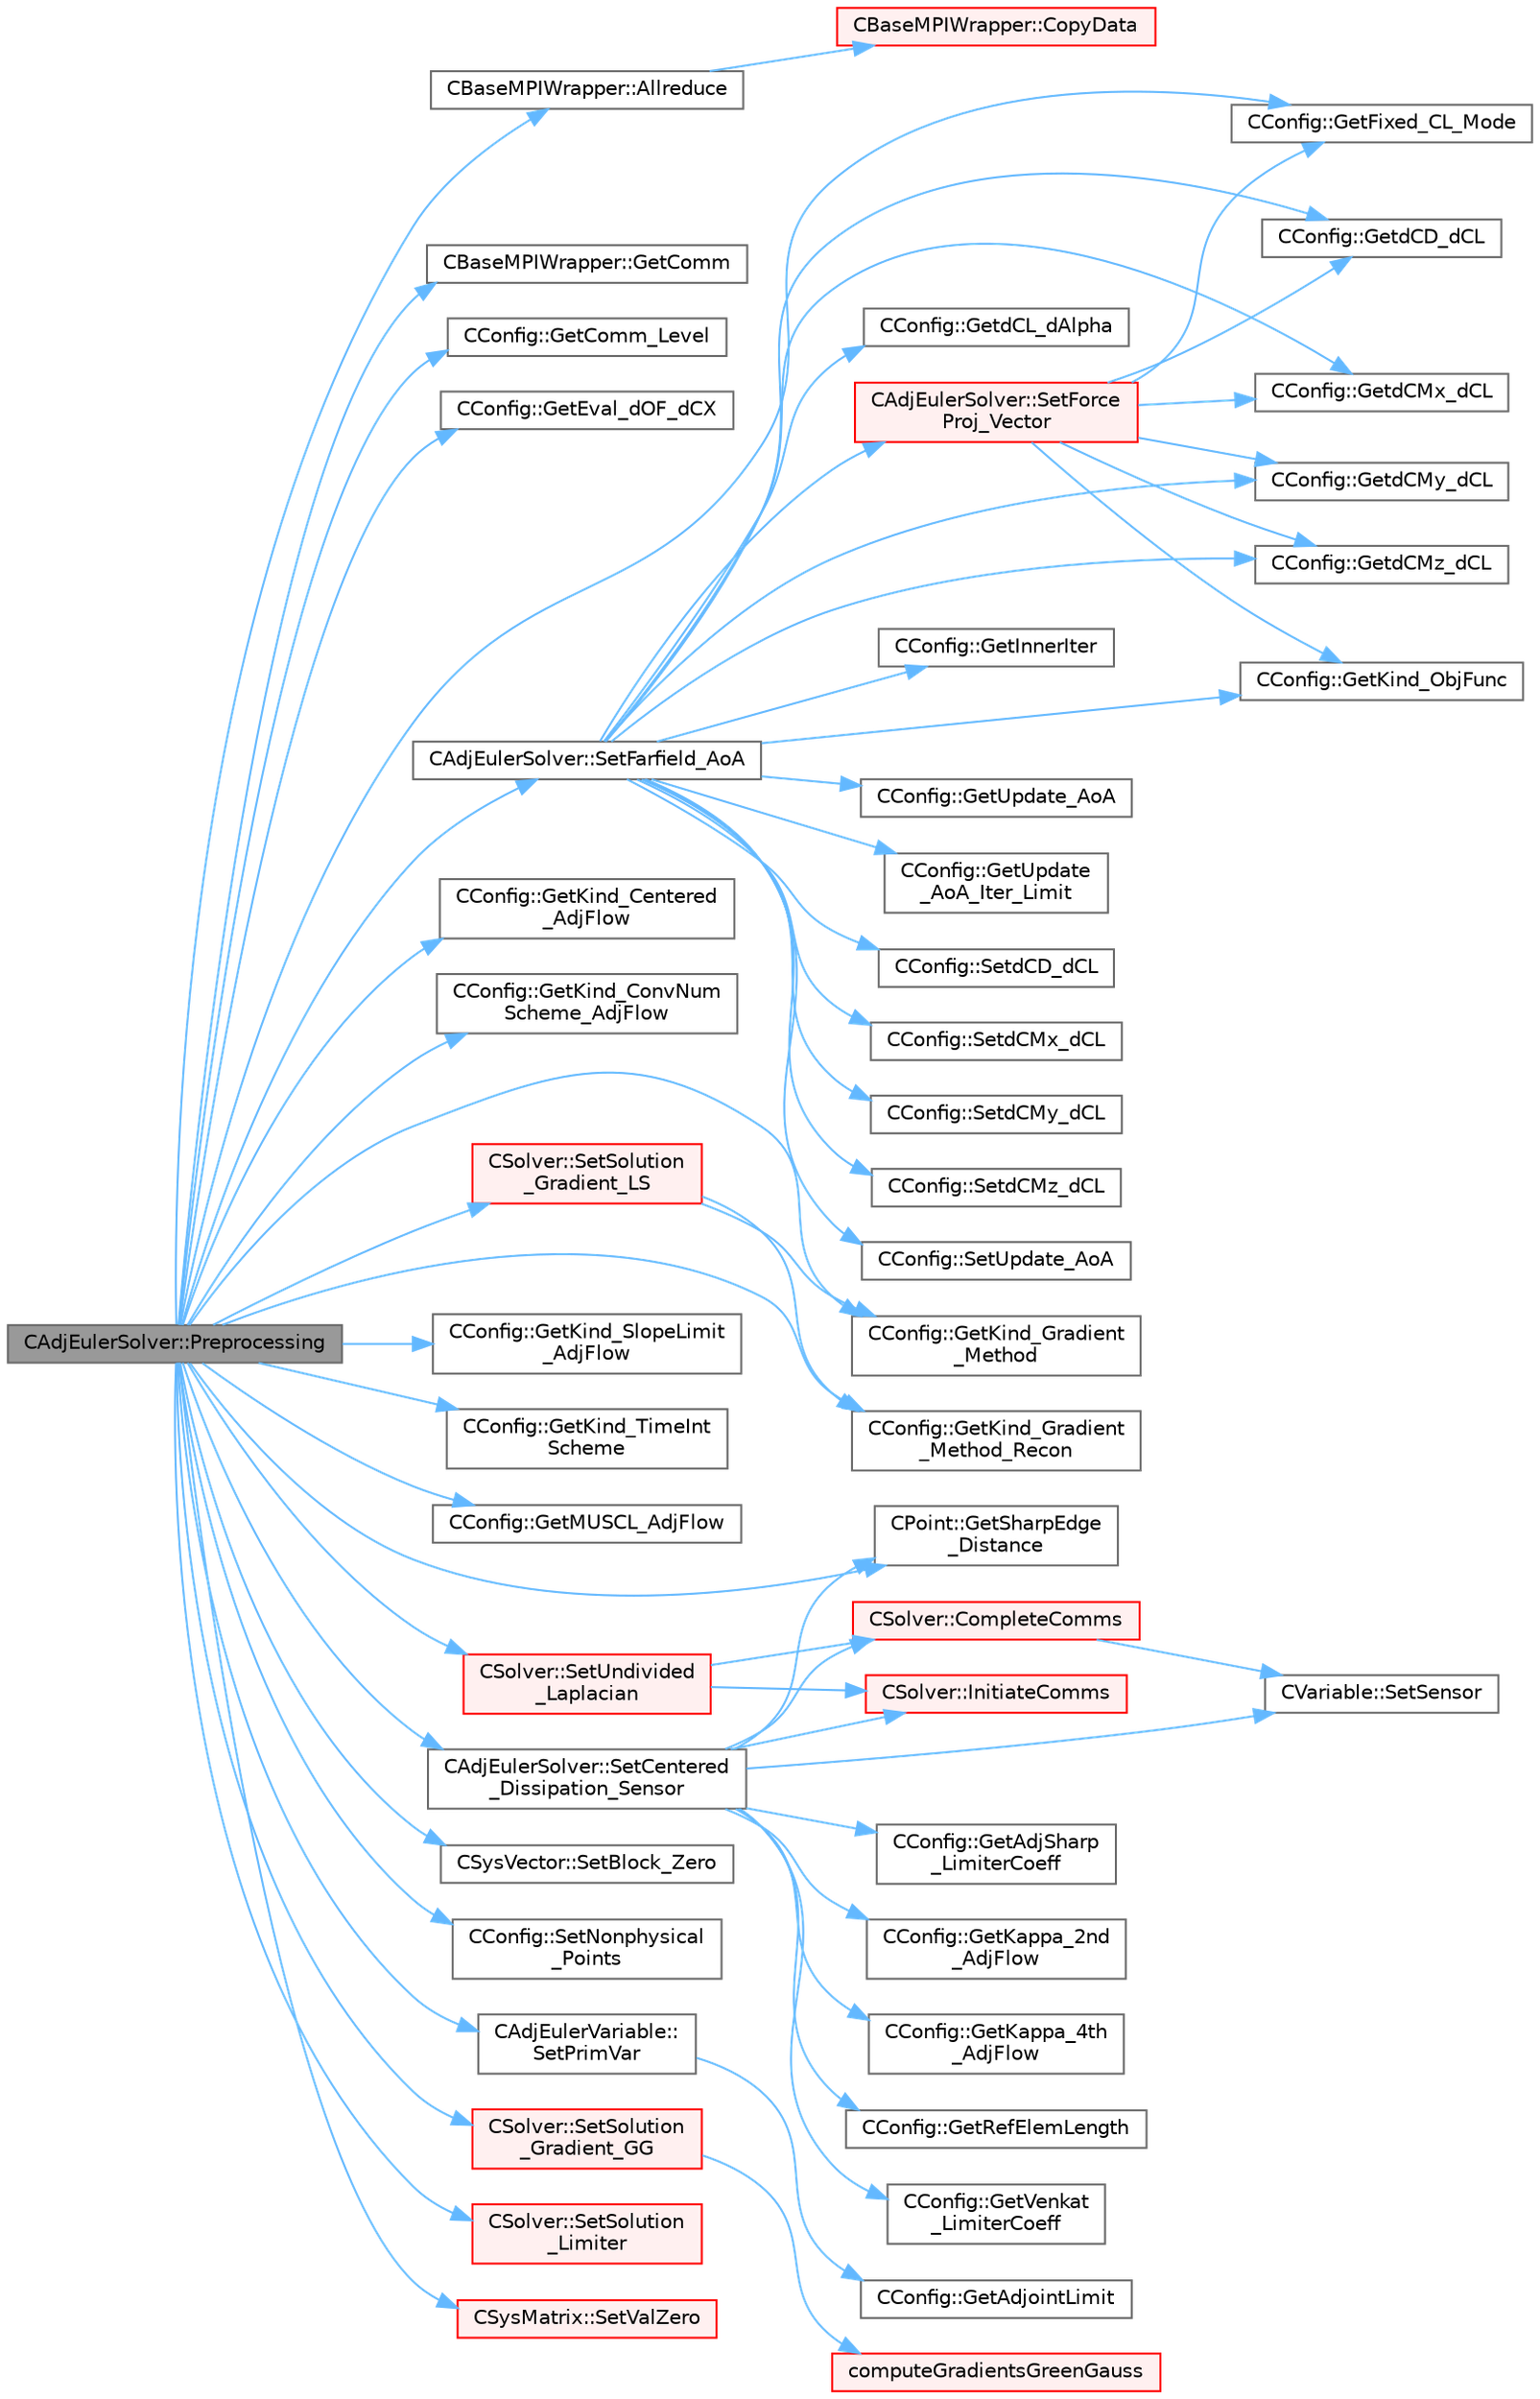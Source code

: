 digraph "CAdjEulerSolver::Preprocessing"
{
 // LATEX_PDF_SIZE
  bgcolor="transparent";
  edge [fontname=Helvetica,fontsize=10,labelfontname=Helvetica,labelfontsize=10];
  node [fontname=Helvetica,fontsize=10,shape=box,height=0.2,width=0.4];
  rankdir="LR";
  Node1 [id="Node000001",label="CAdjEulerSolver::Preprocessing",height=0.2,width=0.4,color="gray40", fillcolor="grey60", style="filled", fontcolor="black",tooltip="Initialize the residual vectors."];
  Node1 -> Node2 [id="edge1_Node000001_Node000002",color="steelblue1",style="solid",tooltip=" "];
  Node2 [id="Node000002",label="CBaseMPIWrapper::Allreduce",height=0.2,width=0.4,color="grey40", fillcolor="white", style="filled",URL="$classCBaseMPIWrapper.html#a381d4b3738c09d92ee1ae9f89715b541",tooltip=" "];
  Node2 -> Node3 [id="edge2_Node000002_Node000003",color="steelblue1",style="solid",tooltip=" "];
  Node3 [id="Node000003",label="CBaseMPIWrapper::CopyData",height=0.2,width=0.4,color="red", fillcolor="#FFF0F0", style="filled",URL="$classCBaseMPIWrapper.html#a3c28692a4cab67ad0f81d18273db3d23",tooltip=" "];
  Node1 -> Node6 [id="edge3_Node000001_Node000006",color="steelblue1",style="solid",tooltip=" "];
  Node6 [id="Node000006",label="CBaseMPIWrapper::GetComm",height=0.2,width=0.4,color="grey40", fillcolor="white", style="filled",URL="$classCBaseMPIWrapper.html#a8154391fc3522954802889d81d4ef5da",tooltip=" "];
  Node1 -> Node7 [id="edge4_Node000001_Node000007",color="steelblue1",style="solid",tooltip=" "];
  Node7 [id="Node000007",label="CConfig::GetComm_Level",height=0.2,width=0.4,color="grey40", fillcolor="white", style="filled",URL="$classCConfig.html#aa495414133c826e5f6651d4ce82d0ef6",tooltip="Get the level of MPI communications to be performed."];
  Node1 -> Node8 [id="edge5_Node000001_Node000008",color="steelblue1",style="solid",tooltip=" "];
  Node8 [id="Node000008",label="CConfig::GetEval_dOF_dCX",height=0.2,width=0.4,color="grey40", fillcolor="white", style="filled",URL="$classCConfig.html#ab090a18d19d62ffc6fbf89f195eed16e",tooltip="Get information about whether to use fixed CL mode."];
  Node1 -> Node9 [id="edge6_Node000001_Node000009",color="steelblue1",style="solid",tooltip=" "];
  Node9 [id="Node000009",label="CConfig::GetFixed_CL_Mode",height=0.2,width=0.4,color="grey40", fillcolor="white", style="filled",URL="$classCConfig.html#ae688e355a74025050498d8c03aee35b2",tooltip="Get information about whether to use fixed CL mode."];
  Node1 -> Node10 [id="edge7_Node000001_Node000010",color="steelblue1",style="solid",tooltip=" "];
  Node10 [id="Node000010",label="CConfig::GetKind_Centered\l_AdjFlow",height=0.2,width=0.4,color="grey40", fillcolor="white", style="filled",URL="$classCConfig.html#aef335760724e0367ef46cd2714ce236d",tooltip="Get the kind of center convective numerical scheme for the adjoint flow equations."];
  Node1 -> Node11 [id="edge8_Node000001_Node000011",color="steelblue1",style="solid",tooltip=" "];
  Node11 [id="Node000011",label="CConfig::GetKind_ConvNum\lScheme_AdjFlow",height=0.2,width=0.4,color="grey40", fillcolor="white", style="filled",URL="$classCConfig.html#a517bab7766806bd83af8092c3b1c6d98",tooltip="Get the kind of convective numerical scheme for the adjoint flow equations (centered or upwind)."];
  Node1 -> Node12 [id="edge9_Node000001_Node000012",color="steelblue1",style="solid",tooltip=" "];
  Node12 [id="Node000012",label="CConfig::GetKind_Gradient\l_Method",height=0.2,width=0.4,color="grey40", fillcolor="white", style="filled",URL="$classCConfig.html#a83d5144467a2c2fa78a7f9cc19026421",tooltip="Get the kind of method for computation of spatial gradients used for viscous and source terms."];
  Node1 -> Node13 [id="edge10_Node000001_Node000013",color="steelblue1",style="solid",tooltip=" "];
  Node13 [id="Node000013",label="CConfig::GetKind_Gradient\l_Method_Recon",height=0.2,width=0.4,color="grey40", fillcolor="white", style="filled",URL="$classCConfig.html#af59700a2ce4edce862248ba52bdca025",tooltip="Get the kind of method for computation of spatial gradients used for upwind reconstruction."];
  Node1 -> Node14 [id="edge11_Node000001_Node000014",color="steelblue1",style="solid",tooltip=" "];
  Node14 [id="Node000014",label="CConfig::GetKind_SlopeLimit\l_AdjFlow",height=0.2,width=0.4,color="grey40", fillcolor="white", style="filled",URL="$classCConfig.html#aba1a437d929fef85ee9ea86dae47925f",tooltip="Get the method for limiting the spatial gradients."];
  Node1 -> Node15 [id="edge12_Node000001_Node000015",color="steelblue1",style="solid",tooltip=" "];
  Node15 [id="Node000015",label="CConfig::GetKind_TimeInt\lScheme",height=0.2,width=0.4,color="grey40", fillcolor="white", style="filled",URL="$classCConfig.html#ad16f71356f146b530fb1fbb45444525c",tooltip="Get the kind of time integration method."];
  Node1 -> Node16 [id="edge13_Node000001_Node000016",color="steelblue1",style="solid",tooltip=" "];
  Node16 [id="Node000016",label="CConfig::GetMUSCL_AdjFlow",height=0.2,width=0.4,color="grey40", fillcolor="white", style="filled",URL="$classCConfig.html#ad31701c49b730e8db724c9db975abcfb",tooltip="Get if the upwind scheme used MUSCL or not."];
  Node1 -> Node17 [id="edge14_Node000001_Node000017",color="steelblue1",style="solid",tooltip=" "];
  Node17 [id="Node000017",label="CPoint::GetSharpEdge\l_Distance",height=0.2,width=0.4,color="grey40", fillcolor="white", style="filled",URL="$classCPoint.html#adc3f21497e23f4d682d62ed454daac66",tooltip="Get the value of the distance to a sharp edge."];
  Node1 -> Node18 [id="edge15_Node000001_Node000018",color="steelblue1",style="solid",tooltip=" "];
  Node18 [id="Node000018",label="CSysVector::SetBlock_Zero",height=0.2,width=0.4,color="grey40", fillcolor="white", style="filled",URL="$classCSysVector.html#a9990ad4ea225c98a1af50e00fecbc56f",tooltip="Set the values to zero for one block."];
  Node1 -> Node19 [id="edge16_Node000001_Node000019",color="steelblue1",style="solid",tooltip=" "];
  Node19 [id="Node000019",label="CAdjEulerSolver::SetCentered\l_Dissipation_Sensor",height=0.2,width=0.4,color="grey40", fillcolor="white", style="filled",URL="$classCAdjEulerSolver.html#af1b72ed76900f821d2f51942cb4252db",tooltip="Compute the sensor for higher order dissipation control in rotating problems."];
  Node19 -> Node20 [id="edge17_Node000019_Node000020",color="steelblue1",style="solid",tooltip=" "];
  Node20 [id="Node000020",label="CSolver::CompleteComms",height=0.2,width=0.4,color="red", fillcolor="#FFF0F0", style="filled",URL="$classCSolver.html#a6891c839827efbebdcbf9a349f4da92c",tooltip="Routine to complete the set of non-blocking communications launched by InitiateComms() and unpacking ..."];
  Node20 -> Node41 [id="edge18_Node000020_Node000041",color="steelblue1",style="solid",tooltip=" "];
  Node41 [id="Node000041",label="CVariable::SetSensor",height=0.2,width=0.4,color="grey40", fillcolor="white", style="filled",URL="$classCVariable.html#a79ebe4ea3cc8eccd8b004256c5492a9e",tooltip="Set pressure sensor."];
  Node19 -> Node49 [id="edge19_Node000019_Node000049",color="steelblue1",style="solid",tooltip=" "];
  Node49 [id="Node000049",label="CConfig::GetAdjSharp\l_LimiterCoeff",height=0.2,width=0.4,color="grey40", fillcolor="white", style="filled",URL="$classCConfig.html#ac421daafab2ffc8171aba0a05ce017ab",tooltip="Get the value of sharp edge limiter."];
  Node19 -> Node50 [id="edge20_Node000019_Node000050",color="steelblue1",style="solid",tooltip=" "];
  Node50 [id="Node000050",label="CConfig::GetKappa_2nd\l_AdjFlow",height=0.2,width=0.4,color="grey40", fillcolor="white", style="filled",URL="$classCConfig.html#aa5619afa3dd1a142e3c86d28db6e0cdc",tooltip="Value of the calibrated constant for the high order method (center scheme)."];
  Node19 -> Node51 [id="edge21_Node000019_Node000051",color="steelblue1",style="solid",tooltip=" "];
  Node51 [id="Node000051",label="CConfig::GetKappa_4th\l_AdjFlow",height=0.2,width=0.4,color="grey40", fillcolor="white", style="filled",URL="$classCConfig.html#a5fa81d4610595e0fcf234bb853aa54c4",tooltip="Value of the calibrated constant for the high order method (center scheme)."];
  Node19 -> Node52 [id="edge22_Node000019_Node000052",color="steelblue1",style="solid",tooltip=" "];
  Node52 [id="Node000052",label="CConfig::GetRefElemLength",height=0.2,width=0.4,color="grey40", fillcolor="white", style="filled",URL="$classCConfig.html#a7c7b4b489dcb3b505c091de0ae300891",tooltip="Get the reference element length for computing the slope limiting epsilon."];
  Node19 -> Node17 [id="edge23_Node000019_Node000017",color="steelblue1",style="solid",tooltip=" "];
  Node19 -> Node53 [id="edge24_Node000019_Node000053",color="steelblue1",style="solid",tooltip=" "];
  Node53 [id="Node000053",label="CConfig::GetVenkat\l_LimiterCoeff",height=0.2,width=0.4,color="grey40", fillcolor="white", style="filled",URL="$classCConfig.html#a3bd1de6bcb6cd7062816341b0d956459",tooltip="Get the value of limiter coefficient."];
  Node19 -> Node54 [id="edge25_Node000019_Node000054",color="steelblue1",style="solid",tooltip=" "];
  Node54 [id="Node000054",label="CSolver::InitiateComms",height=0.2,width=0.4,color="red", fillcolor="#FFF0F0", style="filled",URL="$classCSolver.html#a7c5c26e7f006b4bb7e93582d839cf09d",tooltip="Routine to load a solver quantity into the data structures for MPI point-to-point communication and t..."];
  Node19 -> Node41 [id="edge26_Node000019_Node000041",color="steelblue1",style="solid",tooltip=" "];
  Node1 -> Node71 [id="edge27_Node000001_Node000071",color="steelblue1",style="solid",tooltip=" "];
  Node71 [id="Node000071",label="CAdjEulerSolver::SetFarfield_AoA",height=0.2,width=0.4,color="grey40", fillcolor="white", style="filled",URL="$classCAdjEulerSolver.html#a5265a44e6c43dee677c9f26333148432",tooltip="Update the AoA and freestream velocity at the farfield."];
  Node71 -> Node72 [id="edge28_Node000071_Node000072",color="steelblue1",style="solid",tooltip=" "];
  Node72 [id="Node000072",label="CConfig::GetdCD_dCL",height=0.2,width=0.4,color="grey40", fillcolor="white", style="filled",URL="$classCConfig.html#a37e977df54c5914bd175af1f90e6c6bc",tooltip="Value of the weight of the CD, CL, CM optimization."];
  Node71 -> Node73 [id="edge29_Node000071_Node000073",color="steelblue1",style="solid",tooltip=" "];
  Node73 [id="Node000073",label="CConfig::GetdCL_dAlpha",height=0.2,width=0.4,color="grey40", fillcolor="white", style="filled",URL="$classCConfig.html#a9c2647c821e1b4c62af4676aab80fdcb",tooltip="Get the value for the lift curve slope for fixed CL mode."];
  Node71 -> Node74 [id="edge30_Node000071_Node000074",color="steelblue1",style="solid",tooltip=" "];
  Node74 [id="Node000074",label="CConfig::GetdCMx_dCL",height=0.2,width=0.4,color="grey40", fillcolor="white", style="filled",URL="$classCConfig.html#a169c941d6a2a4d5d83b468745a63314e",tooltip="Value of the weight of the CD, CL, CM optimization."];
  Node71 -> Node75 [id="edge31_Node000071_Node000075",color="steelblue1",style="solid",tooltip=" "];
  Node75 [id="Node000075",label="CConfig::GetdCMy_dCL",height=0.2,width=0.4,color="grey40", fillcolor="white", style="filled",URL="$classCConfig.html#af7b2a1f4879fb4ebe121b32c9f7031c8",tooltip="Value of the weight of the CD, CL, CM optimization."];
  Node71 -> Node76 [id="edge32_Node000071_Node000076",color="steelblue1",style="solid",tooltip=" "];
  Node76 [id="Node000076",label="CConfig::GetdCMz_dCL",height=0.2,width=0.4,color="grey40", fillcolor="white", style="filled",URL="$classCConfig.html#a938257413551afbcfcded497e4bfb387",tooltip="Value of the weight of the CD, CL, CM optimization."];
  Node71 -> Node77 [id="edge33_Node000071_Node000077",color="steelblue1",style="solid",tooltip=" "];
  Node77 [id="Node000077",label="CConfig::GetInnerIter",height=0.2,width=0.4,color="grey40", fillcolor="white", style="filled",URL="$classCConfig.html#a079a90396222697f01e0c365285c915d",tooltip="Get the current FSI iteration number."];
  Node71 -> Node78 [id="edge34_Node000071_Node000078",color="steelblue1",style="solid",tooltip=" "];
  Node78 [id="Node000078",label="CConfig::GetKind_ObjFunc",height=0.2,width=0.4,color="grey40", fillcolor="white", style="filled",URL="$classCConfig.html#a99e6285b421215b1995965cd534976ae",tooltip="Get the kind of objective function. There are several options: Drag coefficient, Lift coefficient,..."];
  Node71 -> Node79 [id="edge35_Node000071_Node000079",color="steelblue1",style="solid",tooltip=" "];
  Node79 [id="Node000079",label="CConfig::GetUpdate_AoA",height=0.2,width=0.4,color="grey40", fillcolor="white", style="filled",URL="$classCConfig.html#ae5b4a00852cbfa85361586d825855abb",tooltip="Get information about whether to update the AoA for fixed lift mode."];
  Node71 -> Node80 [id="edge36_Node000071_Node000080",color="steelblue1",style="solid",tooltip=" "];
  Node80 [id="Node000080",label="CConfig::GetUpdate\l_AoA_Iter_Limit",height=0.2,width=0.4,color="grey40", fillcolor="white", style="filled",URL="$classCConfig.html#a29c3e54d1edfa6ec5ac2840fa2b4b1a8",tooltip="Get the maximum number of iterations between AoA updates for fixed C_L mode."];
  Node71 -> Node81 [id="edge37_Node000071_Node000081",color="steelblue1",style="solid",tooltip=" "];
  Node81 [id="Node000081",label="CConfig::SetdCD_dCL",height=0.2,width=0.4,color="grey40", fillcolor="white", style="filled",URL="$classCConfig.html#ae2a0ddd50ec6acbd74f76c7f9f167c66",tooltip="Value of the weight of the CD, CL, CM optimization."];
  Node71 -> Node82 [id="edge38_Node000071_Node000082",color="steelblue1",style="solid",tooltip=" "];
  Node82 [id="Node000082",label="CConfig::SetdCMx_dCL",height=0.2,width=0.4,color="grey40", fillcolor="white", style="filled",URL="$classCConfig.html#afd39f185663752b3a48f73ff05ce89e2",tooltip="Value of the weight of the CD, CL, CM optimization."];
  Node71 -> Node83 [id="edge39_Node000071_Node000083",color="steelblue1",style="solid",tooltip=" "];
  Node83 [id="Node000083",label="CConfig::SetdCMy_dCL",height=0.2,width=0.4,color="grey40", fillcolor="white", style="filled",URL="$classCConfig.html#ad7f68b41f4633cff714b1b983d90d8ea",tooltip="Value of the weight of the CD, CL, CM optimization."];
  Node71 -> Node84 [id="edge40_Node000071_Node000084",color="steelblue1",style="solid",tooltip=" "];
  Node84 [id="Node000084",label="CConfig::SetdCMz_dCL",height=0.2,width=0.4,color="grey40", fillcolor="white", style="filled",URL="$classCConfig.html#a8dd670373454018b59e99a11804d4477",tooltip="Value of the weight of the CD, CL, CM optimization."];
  Node71 -> Node85 [id="edge41_Node000071_Node000085",color="steelblue1",style="solid",tooltip=" "];
  Node85 [id="Node000085",label="CAdjEulerSolver::SetForce\lProj_Vector",height=0.2,width=0.4,color="red", fillcolor="#FFF0F0", style="filled",URL="$classCAdjEulerSolver.html#ac2e134ff46b436a33eba9141c89e7e77",tooltip="Created the force projection vector for adjoint boundary conditions."];
  Node85 -> Node72 [id="edge42_Node000085_Node000072",color="steelblue1",style="solid",tooltip=" "];
  Node85 -> Node74 [id="edge43_Node000085_Node000074",color="steelblue1",style="solid",tooltip=" "];
  Node85 -> Node75 [id="edge44_Node000085_Node000075",color="steelblue1",style="solid",tooltip=" "];
  Node85 -> Node76 [id="edge45_Node000085_Node000076",color="steelblue1",style="solid",tooltip=" "];
  Node85 -> Node9 [id="edge46_Node000085_Node000009",color="steelblue1",style="solid",tooltip=" "];
  Node85 -> Node78 [id="edge47_Node000085_Node000078",color="steelblue1",style="solid",tooltip=" "];
  Node71 -> Node109 [id="edge48_Node000071_Node000109",color="steelblue1",style="solid",tooltip=" "];
  Node109 [id="Node000109",label="CConfig::SetUpdate_AoA",height=0.2,width=0.4,color="grey40", fillcolor="white", style="filled",URL="$classCConfig.html#ad21c886562ffe9c0abaf9c38b8946c6e",tooltip="Set the value of the boolean for updating AoA in fixed lift mode."];
  Node1 -> Node110 [id="edge49_Node000001_Node000110",color="steelblue1",style="solid",tooltip=" "];
  Node110 [id="Node000110",label="CConfig::SetNonphysical\l_Points",height=0.2,width=0.4,color="grey40", fillcolor="white", style="filled",URL="$classCConfig.html#a434fe0922532828b7e40ded865c5ce51",tooltip="Set the current number of non-physical nodes in the solution."];
  Node1 -> Node111 [id="edge50_Node000001_Node000111",color="steelblue1",style="solid",tooltip=" "];
  Node111 [id="Node000111",label="CAdjEulerVariable::\lSetPrimVar",height=0.2,width=0.4,color="grey40", fillcolor="white", style="filled",URL="$classCAdjEulerVariable.html#a08d1474748d5ddf53d62c1dde9f23ac8",tooltip="Set all the primitive variables for compressible flows."];
  Node111 -> Node112 [id="edge51_Node000111_Node000112",color="steelblue1",style="solid",tooltip=" "];
  Node112 [id="Node000112",label="CConfig::GetAdjointLimit",height=0.2,width=0.4,color="grey40", fillcolor="white", style="filled",URL="$classCConfig.html#a622b8d5489590e58a6485c9095ed5edf",tooltip="Get the limit value for the adjoint variables."];
  Node1 -> Node113 [id="edge52_Node000001_Node000113",color="steelblue1",style="solid",tooltip=" "];
  Node113 [id="Node000113",label="CSolver::SetSolution\l_Gradient_GG",height=0.2,width=0.4,color="red", fillcolor="#FFF0F0", style="filled",URL="$classCSolver.html#a1b8b8b923658b7e099dc1f5c86a1dd4d",tooltip="Compute the Green-Gauss gradient of the solution."];
  Node113 -> Node114 [id="edge53_Node000113_Node000114",color="steelblue1",style="solid",tooltip=" "];
  Node114 [id="Node000114",label="computeGradientsGreenGauss",height=0.2,width=0.4,color="red", fillcolor="#FFF0F0", style="filled",URL="$group__FvmAlgos.html#gabc5144134fe922fe1bbd5db893ef2c29",tooltip="Instantiations for 2D and 3D."];
  Node1 -> Node116 [id="edge54_Node000001_Node000116",color="steelblue1",style="solid",tooltip=" "];
  Node116 [id="Node000116",label="CSolver::SetSolution\l_Gradient_LS",height=0.2,width=0.4,color="red", fillcolor="#FFF0F0", style="filled",URL="$classCSolver.html#a517cd065a6aef8177158c3cd51e81738",tooltip="Compute the Least Squares gradient of the solution."];
  Node116 -> Node12 [id="edge55_Node000116_Node000012",color="steelblue1",style="solid",tooltip=" "];
  Node116 -> Node13 [id="edge56_Node000116_Node000013",color="steelblue1",style="solid",tooltip=" "];
  Node1 -> Node119 [id="edge57_Node000001_Node000119",color="steelblue1",style="solid",tooltip=" "];
  Node119 [id="Node000119",label="CSolver::SetSolution\l_Limiter",height=0.2,width=0.4,color="red", fillcolor="#FFF0F0", style="filled",URL="$classCSolver.html#a6bc3916452ffa54c2436de7bb627fefa",tooltip="Compute slope limiter."];
  Node1 -> Node125 [id="edge58_Node000001_Node000125",color="steelblue1",style="solid",tooltip=" "];
  Node125 [id="Node000125",label="CSolver::SetUndivided\l_Laplacian",height=0.2,width=0.4,color="red", fillcolor="#FFF0F0", style="filled",URL="$classCSolver.html#ae9fa6bf0e3ef0dff07dd85e0a87eef4d",tooltip="Compute the undivided laplacian for the solution variables."];
  Node125 -> Node20 [id="edge59_Node000125_Node000020",color="steelblue1",style="solid",tooltip=" "];
  Node125 -> Node54 [id="edge60_Node000125_Node000054",color="steelblue1",style="solid",tooltip=" "];
  Node1 -> Node168 [id="edge61_Node000001_Node000168",color="steelblue1",style="solid",tooltip=" "];
  Node168 [id="Node000168",label="CSysMatrix::SetValZero",height=0.2,width=0.4,color="red", fillcolor="#FFF0F0", style="filled",URL="$classCSysMatrix.html#a8f974ad2e089dccfc99ea21a4ef5a819",tooltip="Sets to zero all the entries of the sparse matrix."];
}

